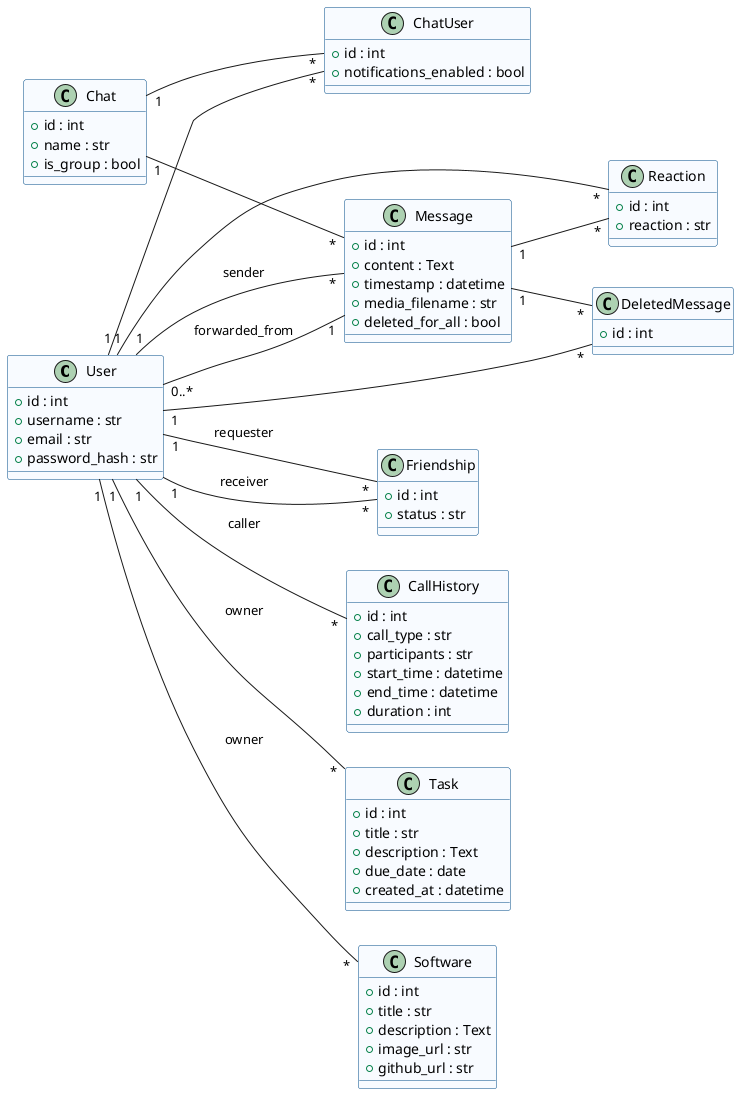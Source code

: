 @startuml
'──────────  Основные классы TeamForge  ──────────
skinparam class {
  BackgroundColor #F8FBFF
  BorderColor     #004B87
  AttributeIconSize 0     '— убираем «пакетные» ручки
  FontName "Times New Roman"
}
left to right direction
'────── классы ──────
class User {
  +id : int
  +username : str
  +email : str
  +password_hash : str
}
class Chat {
  +id : int
  +name : str
  +is_group : bool
}
class ChatUser {
  +id : int
  +notifications_enabled : bool
}
class Message {
  +id : int
  +content : Text
  +timestamp : datetime
  +media_filename : str
  +deleted_for_all : bool
}
class Reaction {
  +id : int
  +reaction : str
}
class DeletedMessage {
  +id : int
}
class Friendship {
  +id : int
  +status : str
}
class CallHistory {
  +id : int
  +call_type : str
  +participants : str
  +start_time : datetime
  +end_time : datetime
  +duration : int
}
class Task {
  +id : int
  +title : str
  +description : Text
  +due_date : date
  +created_at : datetime
}
class Software {
  +id : int
  +title : str
  +description : Text
  +image_url : str
  +github_url : str
}
'────── связи ──────
User  "1" -- "*" ChatUser
Chat  "1" -- "*" ChatUser
Chat  "1" -- "*" Message
User  "1" -- "*" Message : sender
User  "0..*" -- "1" Message : forwarded_from
Message "1" -- "*" Reaction
User    "1" -- "*" Reaction
Message "1" -- "*" DeletedMessage
User    "1" -- "*" DeletedMessage
User "1" -- "*" Friendship : requester
User "1" -- "*" Friendship : receiver
User "1" -- "*" CallHistory : caller
User "1" -- "*" Task : owner
User "1" -- "*" Software : owner
@enduml